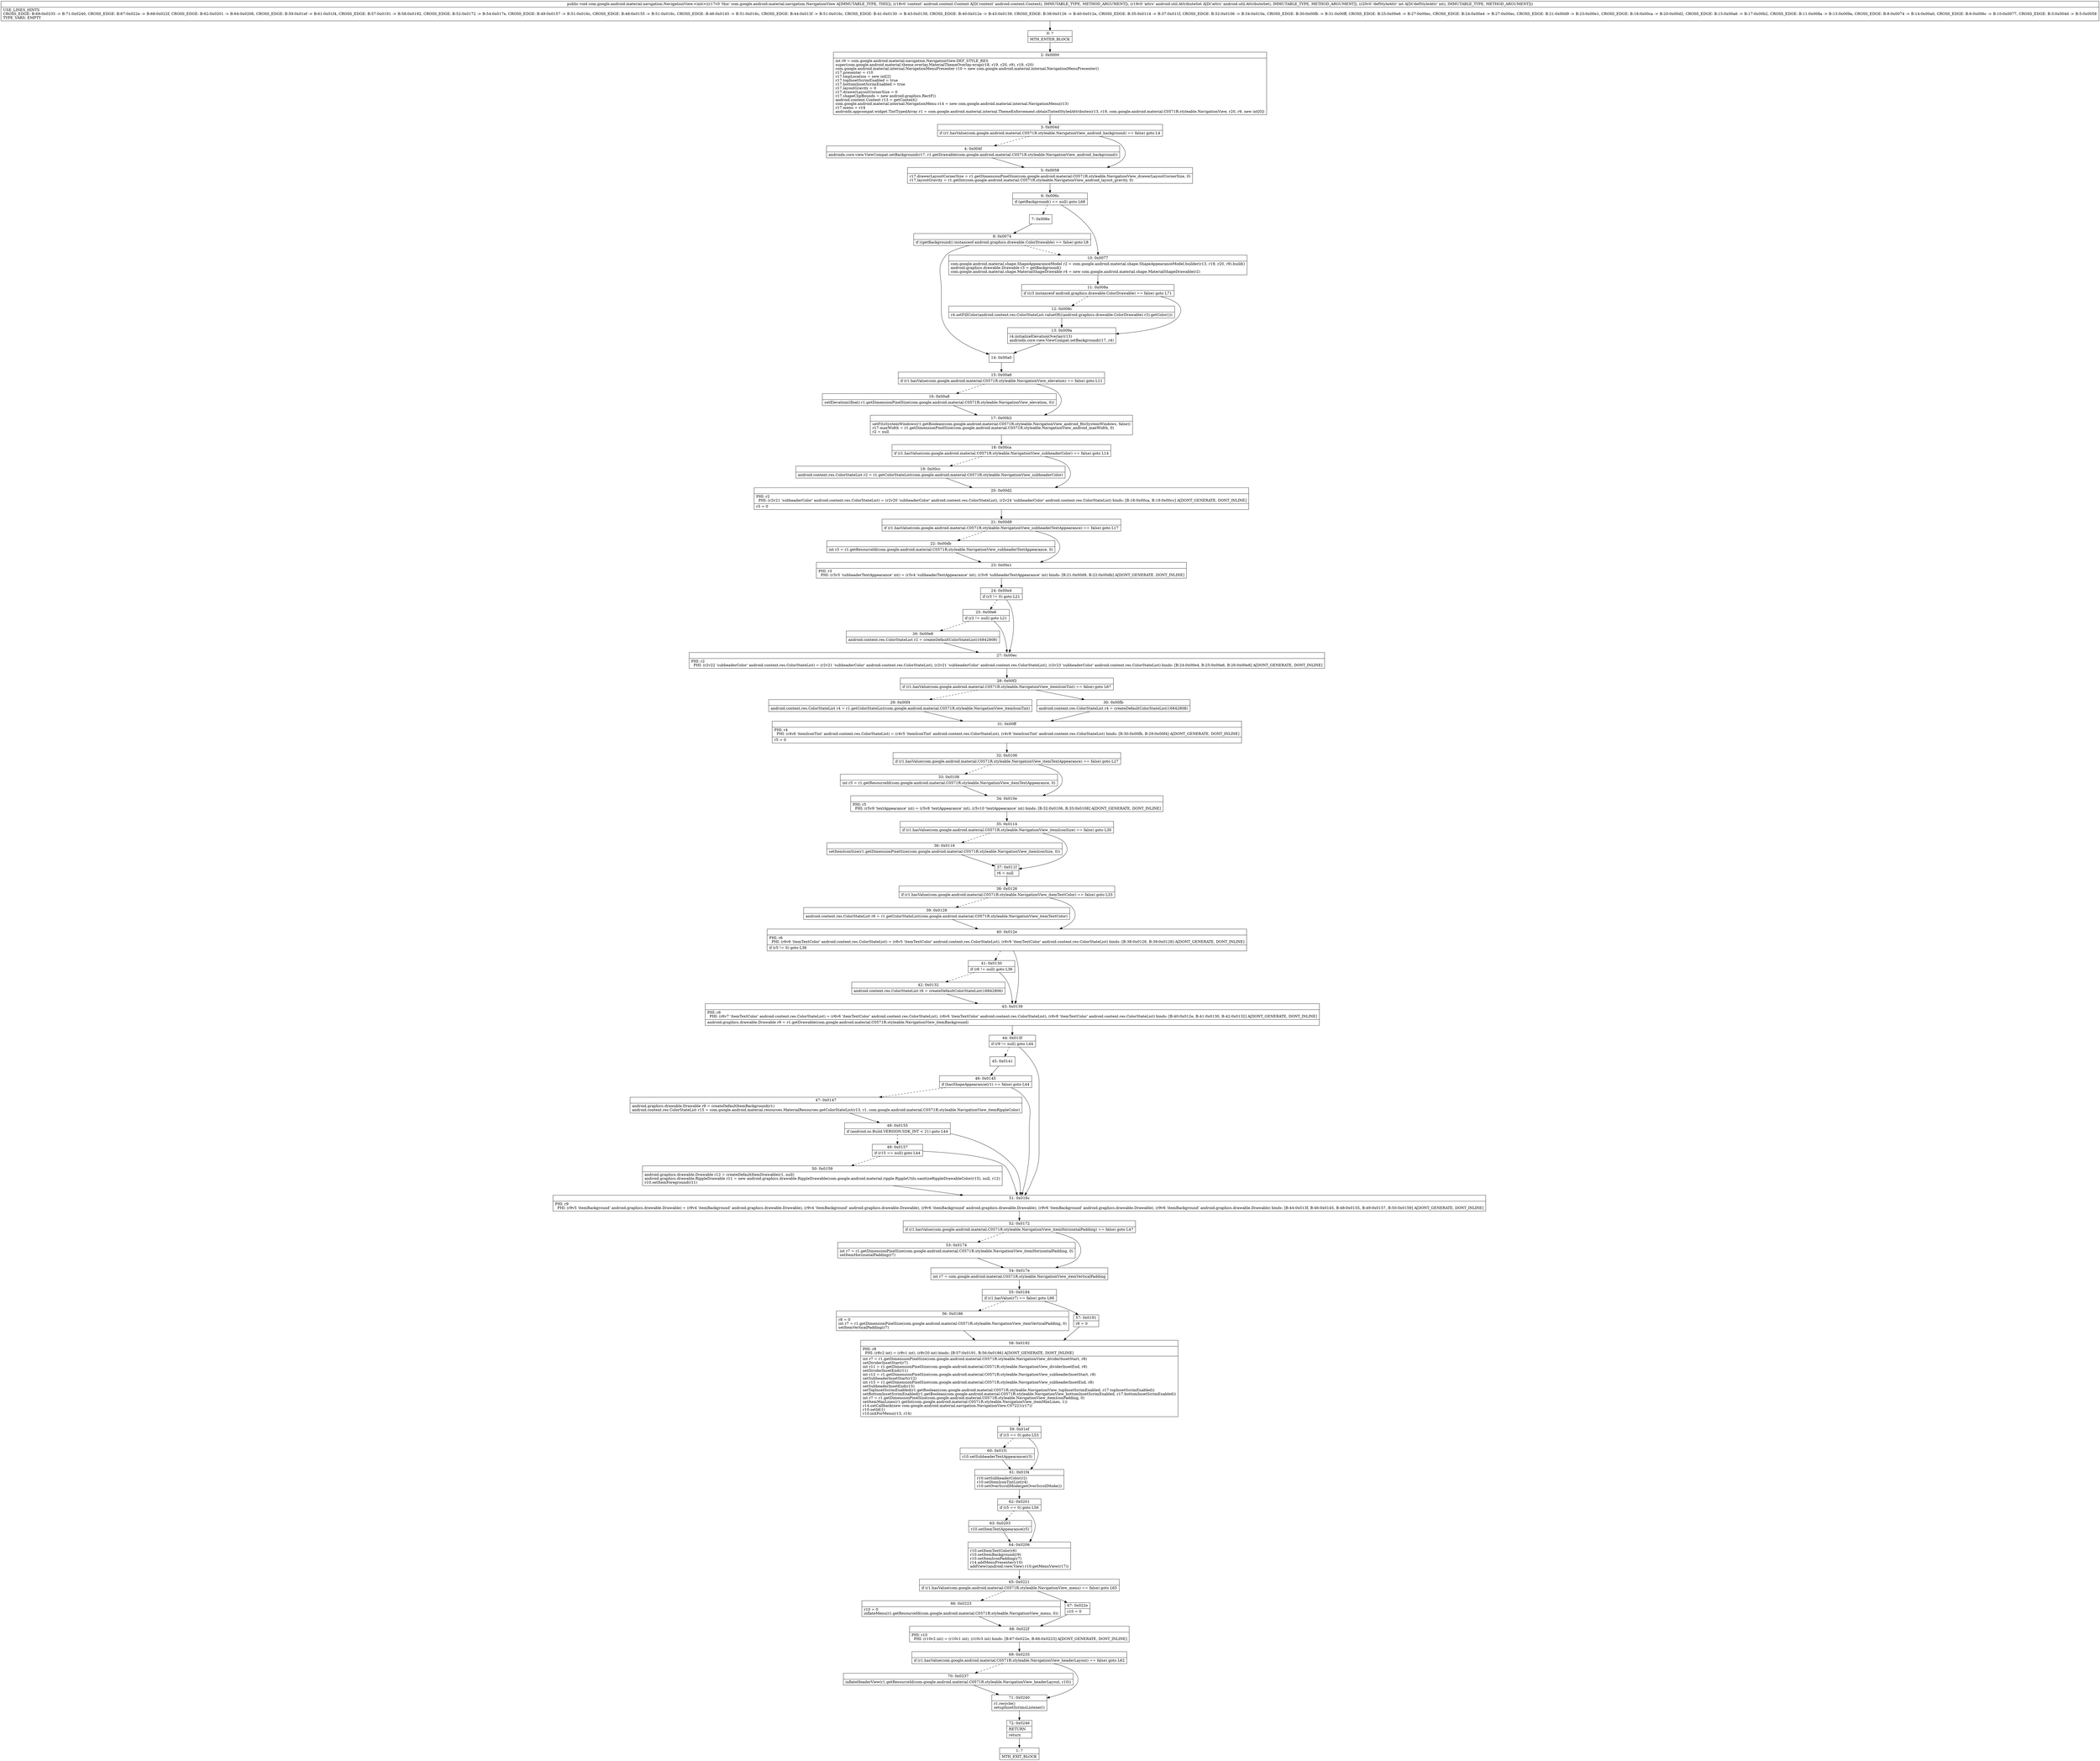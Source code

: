 digraph "CFG forcom.google.android.material.navigation.NavigationView.\<init\>(Landroid\/content\/Context;Landroid\/util\/AttributeSet;I)V" {
Node_0 [shape=record,label="{0\:\ ?|MTH_ENTER_BLOCK\l}"];
Node_2 [shape=record,label="{2\:\ 0x0000|int r9 = com.google.android.material.navigation.NavigationView.DEF_STYLE_RES\lsuper(com.google.android.material.theme.overlay.MaterialThemeOverlay.wrap(r18, r19, r20, r9), r19, r20)\lcom.google.android.material.internal.NavigationMenuPresenter r10 = new com.google.android.material.internal.NavigationMenuPresenter()\lr17.presenter = r10\lr17.tmpLocation = new int[2]\lr17.topInsetScrimEnabled = true\lr17.bottomInsetScrimEnabled = true\lr17.layoutGravity = 0\lr17.drawerLayoutCornerSize = 0\lr17.shapeClipBounds = new android.graphics.RectF()\landroid.content.Context r13 = getContext()\lcom.google.android.material.internal.NavigationMenu r14 = new com.google.android.material.internal.NavigationMenu(r13)\lr17.menu = r14\landroidx.appcompat.widget.TintTypedArray r1 = com.google.android.material.internal.ThemeEnforcement.obtainTintedStyledAttributes(r13, r19, com.google.android.material.C0571R.styleable.NavigationView, r20, r9, new int[0])\l}"];
Node_3 [shape=record,label="{3\:\ 0x004d|if (r1.hasValue(com.google.android.material.C0571R.styleable.NavigationView_android_background) == false) goto L4\l}"];
Node_4 [shape=record,label="{4\:\ 0x004f|androidx.core.view.ViewCompat.setBackground(r17, r1.getDrawable(com.google.android.material.C0571R.styleable.NavigationView_android_background))\l}"];
Node_5 [shape=record,label="{5\:\ 0x0058|r17.drawerLayoutCornerSize = r1.getDimensionPixelSize(com.google.android.material.C0571R.styleable.NavigationView_drawerLayoutCornerSize, 0)\lr17.layoutGravity = r1.getInt(com.google.android.material.C0571R.styleable.NavigationView_android_layout_gravity, 0)\l}"];
Node_6 [shape=record,label="{6\:\ 0x006c|if (getBackground() == null) goto L68\l}"];
Node_7 [shape=record,label="{7\:\ 0x006e}"];
Node_8 [shape=record,label="{8\:\ 0x0074|if ((getBackground() instanceof android.graphics.drawable.ColorDrawable) == false) goto L8\l}"];
Node_14 [shape=record,label="{14\:\ 0x00a0}"];
Node_15 [shape=record,label="{15\:\ 0x00a6|if (r1.hasValue(com.google.android.material.C0571R.styleable.NavigationView_elevation) == false) goto L11\l}"];
Node_16 [shape=record,label="{16\:\ 0x00a8|setElevation((float) r1.getDimensionPixelSize(com.google.android.material.C0571R.styleable.NavigationView_elevation, 0))\l}"];
Node_17 [shape=record,label="{17\:\ 0x00b2|setFitsSystemWindows(r1.getBoolean(com.google.android.material.C0571R.styleable.NavigationView_android_fitsSystemWindows, false))\lr17.maxWidth = r1.getDimensionPixelSize(com.google.android.material.C0571R.styleable.NavigationView_android_maxWidth, 0)\lr2 = null\l}"];
Node_18 [shape=record,label="{18\:\ 0x00ca|if (r1.hasValue(com.google.android.material.C0571R.styleable.NavigationView_subheaderColor) == false) goto L14\l}"];
Node_19 [shape=record,label="{19\:\ 0x00cc|android.content.res.ColorStateList r2 = r1.getColorStateList(com.google.android.material.C0571R.styleable.NavigationView_subheaderColor)\l}"];
Node_20 [shape=record,label="{20\:\ 0x00d2|PHI: r2 \l  PHI: (r2v21 'subheaderColor' android.content.res.ColorStateList) = (r2v20 'subheaderColor' android.content.res.ColorStateList), (r2v24 'subheaderColor' android.content.res.ColorStateList) binds: [B:18:0x00ca, B:19:0x00cc] A[DONT_GENERATE, DONT_INLINE]\l|r3 = 0\l}"];
Node_21 [shape=record,label="{21\:\ 0x00d9|if (r1.hasValue(com.google.android.material.C0571R.styleable.NavigationView_subheaderTextAppearance) == false) goto L17\l}"];
Node_22 [shape=record,label="{22\:\ 0x00db|int r3 = r1.getResourceId(com.google.android.material.C0571R.styleable.NavigationView_subheaderTextAppearance, 0)\l}"];
Node_23 [shape=record,label="{23\:\ 0x00e1|PHI: r3 \l  PHI: (r3v5 'subheaderTextAppearance' int) = (r3v4 'subheaderTextAppearance' int), (r3v6 'subheaderTextAppearance' int) binds: [B:21:0x00d9, B:22:0x00db] A[DONT_GENERATE, DONT_INLINE]\l}"];
Node_24 [shape=record,label="{24\:\ 0x00e4|if (r3 != 0) goto L21\l}"];
Node_25 [shape=record,label="{25\:\ 0x00e6|if (r2 != null) goto L21\l}"];
Node_26 [shape=record,label="{26\:\ 0x00e8|android.content.res.ColorStateList r2 = createDefaultColorStateList(16842808)\l}"];
Node_27 [shape=record,label="{27\:\ 0x00ec|PHI: r2 \l  PHI: (r2v22 'subheaderColor' android.content.res.ColorStateList) = (r2v21 'subheaderColor' android.content.res.ColorStateList), (r2v21 'subheaderColor' android.content.res.ColorStateList), (r2v23 'subheaderColor' android.content.res.ColorStateList) binds: [B:24:0x00e4, B:25:0x00e6, B:26:0x00e8] A[DONT_GENERATE, DONT_INLINE]\l}"];
Node_28 [shape=record,label="{28\:\ 0x00f2|if (r1.hasValue(com.google.android.material.C0571R.styleable.NavigationView_itemIconTint) == false) goto L67\l}"];
Node_29 [shape=record,label="{29\:\ 0x00f4|android.content.res.ColorStateList r4 = r1.getColorStateList(com.google.android.material.C0571R.styleable.NavigationView_itemIconTint)\l}"];
Node_31 [shape=record,label="{31\:\ 0x00ff|PHI: r4 \l  PHI: (r4v6 'itemIconTint' android.content.res.ColorStateList) = (r4v5 'itemIconTint' android.content.res.ColorStateList), (r4v8 'itemIconTint' android.content.res.ColorStateList) binds: [B:30:0x00fb, B:29:0x00f4] A[DONT_GENERATE, DONT_INLINE]\l|r5 = 0\l}"];
Node_32 [shape=record,label="{32\:\ 0x0106|if (r1.hasValue(com.google.android.material.C0571R.styleable.NavigationView_itemTextAppearance) == false) goto L27\l}"];
Node_33 [shape=record,label="{33\:\ 0x0108|int r5 = r1.getResourceId(com.google.android.material.C0571R.styleable.NavigationView_itemTextAppearance, 0)\l}"];
Node_34 [shape=record,label="{34\:\ 0x010e|PHI: r5 \l  PHI: (r5v9 'textAppearance' int) = (r5v8 'textAppearance' int), (r5v10 'textAppearance' int) binds: [B:32:0x0106, B:33:0x0108] A[DONT_GENERATE, DONT_INLINE]\l}"];
Node_35 [shape=record,label="{35\:\ 0x0114|if (r1.hasValue(com.google.android.material.C0571R.styleable.NavigationView_itemIconSize) == false) goto L30\l}"];
Node_36 [shape=record,label="{36\:\ 0x0116|setItemIconSize(r1.getDimensionPixelSize(com.google.android.material.C0571R.styleable.NavigationView_itemIconSize, 0))\l}"];
Node_37 [shape=record,label="{37\:\ 0x011f|r6 = null\l}"];
Node_38 [shape=record,label="{38\:\ 0x0126|if (r1.hasValue(com.google.android.material.C0571R.styleable.NavigationView_itemTextColor) == false) goto L33\l}"];
Node_39 [shape=record,label="{39\:\ 0x0128|android.content.res.ColorStateList r6 = r1.getColorStateList(com.google.android.material.C0571R.styleable.NavigationView_itemTextColor)\l}"];
Node_40 [shape=record,label="{40\:\ 0x012e|PHI: r6 \l  PHI: (r6v6 'itemTextColor' android.content.res.ColorStateList) = (r6v5 'itemTextColor' android.content.res.ColorStateList), (r6v9 'itemTextColor' android.content.res.ColorStateList) binds: [B:38:0x0126, B:39:0x0128] A[DONT_GENERATE, DONT_INLINE]\l|if (r5 != 0) goto L36\l}"];
Node_41 [shape=record,label="{41\:\ 0x0130|if (r6 != null) goto L36\l}"];
Node_42 [shape=record,label="{42\:\ 0x0132|android.content.res.ColorStateList r6 = createDefaultColorStateList(16842806)\l}"];
Node_43 [shape=record,label="{43\:\ 0x0139|PHI: r6 \l  PHI: (r6v7 'itemTextColor' android.content.res.ColorStateList) = (r6v6 'itemTextColor' android.content.res.ColorStateList), (r6v6 'itemTextColor' android.content.res.ColorStateList), (r6v8 'itemTextColor' android.content.res.ColorStateList) binds: [B:40:0x012e, B:41:0x0130, B:42:0x0132] A[DONT_GENERATE, DONT_INLINE]\l|android.graphics.drawable.Drawable r9 = r1.getDrawable(com.google.android.material.C0571R.styleable.NavigationView_itemBackground)\l}"];
Node_44 [shape=record,label="{44\:\ 0x013f|if (r9 != null) goto L44\l}"];
Node_45 [shape=record,label="{45\:\ 0x0141}"];
Node_46 [shape=record,label="{46\:\ 0x0145|if (hasShapeAppearance(r1) == false) goto L44\l}"];
Node_47 [shape=record,label="{47\:\ 0x0147|android.graphics.drawable.Drawable r9 = createDefaultItemBackground(r1)\landroid.content.res.ColorStateList r15 = com.google.android.material.resources.MaterialResources.getColorStateList(r13, r1, com.google.android.material.C0571R.styleable.NavigationView_itemRippleColor)\l}"];
Node_48 [shape=record,label="{48\:\ 0x0155|if (android.os.Build.VERSION.SDK_INT \< 21) goto L44\l}"];
Node_49 [shape=record,label="{49\:\ 0x0157|if (r15 == null) goto L44\l}"];
Node_50 [shape=record,label="{50\:\ 0x0159|android.graphics.drawable.Drawable r12 = createDefaultItemDrawable(r1, null)\landroid.graphics.drawable.RippleDrawable r11 = new android.graphics.drawable.RippleDrawable(com.google.android.material.ripple.RippleUtils.sanitizeRippleDrawableColor(r15), null, r12)\lr10.setItemForeground(r11)\l}"];
Node_51 [shape=record,label="{51\:\ 0x016c|PHI: r9 \l  PHI: (r9v5 'itemBackground' android.graphics.drawable.Drawable) = (r9v4 'itemBackground' android.graphics.drawable.Drawable), (r9v4 'itemBackground' android.graphics.drawable.Drawable), (r9v6 'itemBackground' android.graphics.drawable.Drawable), (r9v6 'itemBackground' android.graphics.drawable.Drawable), (r9v6 'itemBackground' android.graphics.drawable.Drawable) binds: [B:44:0x013f, B:46:0x0145, B:48:0x0155, B:49:0x0157, B:50:0x0159] A[DONT_GENERATE, DONT_INLINE]\l}"];
Node_52 [shape=record,label="{52\:\ 0x0172|if (r1.hasValue(com.google.android.material.C0571R.styleable.NavigationView_itemHorizontalPadding) == false) goto L47\l}"];
Node_53 [shape=record,label="{53\:\ 0x0174|int r7 = r1.getDimensionPixelSize(com.google.android.material.C0571R.styleable.NavigationView_itemHorizontalPadding, 0)\lsetItemHorizontalPadding(r7)\l}"];
Node_54 [shape=record,label="{54\:\ 0x017e|int r7 = com.google.android.material.C0571R.styleable.NavigationView_itemVerticalPadding\l}"];
Node_55 [shape=record,label="{55\:\ 0x0184|if (r1.hasValue(r7) == false) goto L66\l}"];
Node_56 [shape=record,label="{56\:\ 0x0186|r8 = 0\lint r7 = r1.getDimensionPixelSize(com.google.android.material.C0571R.styleable.NavigationView_itemVerticalPadding, 0)\lsetItemVerticalPadding(r7)\l}"];
Node_58 [shape=record,label="{58\:\ 0x0192|PHI: r8 \l  PHI: (r8v2 int) = (r8v1 int), (r8v20 int) binds: [B:57:0x0191, B:56:0x0186] A[DONT_GENERATE, DONT_INLINE]\l|int r7 = r1.getDimensionPixelSize(com.google.android.material.C0571R.styleable.NavigationView_dividerInsetStart, r8)\lsetDividerInsetStart(r7)\lint r11 = r1.getDimensionPixelSize(com.google.android.material.C0571R.styleable.NavigationView_dividerInsetEnd, r8)\lsetDividerInsetEnd(r11)\lint r12 = r1.getDimensionPixelSize(com.google.android.material.C0571R.styleable.NavigationView_subheaderInsetStart, r8)\lsetSubheaderInsetStart(r12)\lint r15 = r1.getDimensionPixelSize(com.google.android.material.C0571R.styleable.NavigationView_subheaderInsetEnd, r8)\lsetSubheaderInsetEnd(r15)\lsetTopInsetScrimEnabled(r1.getBoolean(com.google.android.material.C0571R.styleable.NavigationView_topInsetScrimEnabled, r17.topInsetScrimEnabled))\lsetBottomInsetScrimEnabled(r1.getBoolean(com.google.android.material.C0571R.styleable.NavigationView_bottomInsetScrimEnabled, r17.bottomInsetScrimEnabled))\lint r7 = r1.getDimensionPixelSize(com.google.android.material.C0571R.styleable.NavigationView_itemIconPadding, 0)\lsetItemMaxLines(r1.getInt(com.google.android.material.C0571R.styleable.NavigationView_itemMaxLines, 1))\lr14.setCallback(new com.google.android.material.navigation.NavigationView.C07221(r17))\lr10.setId(1)\lr10.initForMenu(r13, r14)\l}"];
Node_59 [shape=record,label="{59\:\ 0x01ef|if (r3 == 0) goto L53\l}"];
Node_60 [shape=record,label="{60\:\ 0x01f1|r10.setSubheaderTextAppearance(r3)\l}"];
Node_61 [shape=record,label="{61\:\ 0x01f4|r10.setSubheaderColor(r2)\lr10.setItemIconTintList(r4)\lr10.setOverScrollMode(getOverScrollMode())\l}"];
Node_62 [shape=record,label="{62\:\ 0x0201|if (r5 == 0) goto L56\l}"];
Node_63 [shape=record,label="{63\:\ 0x0203|r10.setItemTextAppearance(r5)\l}"];
Node_64 [shape=record,label="{64\:\ 0x0206|r10.setItemTextColor(r6)\lr10.setItemBackground(r9)\lr10.setItemIconPadding(r7)\lr14.addMenuPresenter(r10)\laddView((android.view.View) r10.getMenuView(r17))\l}"];
Node_65 [shape=record,label="{65\:\ 0x0221|if (r1.hasValue(com.google.android.material.C0571R.styleable.NavigationView_menu) == false) goto L65\l}"];
Node_66 [shape=record,label="{66\:\ 0x0223|r10 = 0\linflateMenu(r1.getResourceId(com.google.android.material.C0571R.styleable.NavigationView_menu, 0))\l}"];
Node_68 [shape=record,label="{68\:\ 0x022f|PHI: r10 \l  PHI: (r10v2 int) = (r10v1 int), (r10v3 int) binds: [B:67:0x022e, B:66:0x0223] A[DONT_GENERATE, DONT_INLINE]\l}"];
Node_69 [shape=record,label="{69\:\ 0x0235|if (r1.hasValue(com.google.android.material.C0571R.styleable.NavigationView_headerLayout) == false) goto L62\l}"];
Node_70 [shape=record,label="{70\:\ 0x0237|inflateHeaderView(r1.getResourceId(com.google.android.material.C0571R.styleable.NavigationView_headerLayout, r10))\l}"];
Node_71 [shape=record,label="{71\:\ 0x0240|r1.recycle()\lsetupInsetScrimsListener()\l}"];
Node_72 [shape=record,label="{72\:\ 0x0246|RETURN\l|return\l}"];
Node_1 [shape=record,label="{1\:\ ?|MTH_EXIT_BLOCK\l}"];
Node_67 [shape=record,label="{67\:\ 0x022e|r10 = 0\l}"];
Node_57 [shape=record,label="{57\:\ 0x0191|r8 = 0\l}"];
Node_30 [shape=record,label="{30\:\ 0x00fb|android.content.res.ColorStateList r4 = createDefaultColorStateList(16842808)\l}"];
Node_10 [shape=record,label="{10\:\ 0x0077|com.google.android.material.shape.ShapeAppearanceModel r2 = com.google.android.material.shape.ShapeAppearanceModel.builder(r13, r19, r20, r9).build()\landroid.graphics.drawable.Drawable r3 = getBackground()\lcom.google.android.material.shape.MaterialShapeDrawable r4 = new com.google.android.material.shape.MaterialShapeDrawable(r2)\l}"];
Node_11 [shape=record,label="{11\:\ 0x008a|if ((r3 instanceof android.graphics.drawable.ColorDrawable) == false) goto L71\l}"];
Node_12 [shape=record,label="{12\:\ 0x008c|r4.setFillColor(android.content.res.ColorStateList.valueOf(((android.graphics.drawable.ColorDrawable) r3).getColor()))\l}"];
Node_13 [shape=record,label="{13\:\ 0x009a|r4.initializeElevationOverlay(r13)\landroidx.core.view.ViewCompat.setBackground(r17, r4)\l}"];
MethodNode[shape=record,label="{public void com.google.android.material.navigation.NavigationView.\<init\>((r17v0 'this' com.google.android.material.navigation.NavigationView A[IMMUTABLE_TYPE, THIS]), (r18v0 'context' android.content.Context A[D('context' android.content.Context), IMMUTABLE_TYPE, METHOD_ARGUMENT]), (r19v0 'attrs' android.util.AttributeSet A[D('attrs' android.util.AttributeSet), IMMUTABLE_TYPE, METHOD_ARGUMENT]), (r20v0 'defStyleAttr' int A[D('defStyleAttr' int), IMMUTABLE_TYPE, METHOD_ARGUMENT]))  | USE_LINES_HINTS\lCROSS_EDGE: B:69:0x0235 \-\> B:71:0x0240, CROSS_EDGE: B:67:0x022e \-\> B:68:0x022f, CROSS_EDGE: B:62:0x0201 \-\> B:64:0x0206, CROSS_EDGE: B:59:0x01ef \-\> B:61:0x01f4, CROSS_EDGE: B:57:0x0191 \-\> B:58:0x0192, CROSS_EDGE: B:52:0x0172 \-\> B:54:0x017e, CROSS_EDGE: B:49:0x0157 \-\> B:51:0x016c, CROSS_EDGE: B:48:0x0155 \-\> B:51:0x016c, CROSS_EDGE: B:46:0x0145 \-\> B:51:0x016c, CROSS_EDGE: B:44:0x013f \-\> B:51:0x016c, CROSS_EDGE: B:41:0x0130 \-\> B:43:0x0139, CROSS_EDGE: B:40:0x012e \-\> B:43:0x0139, CROSS_EDGE: B:38:0x0126 \-\> B:40:0x012e, CROSS_EDGE: B:35:0x0114 \-\> B:37:0x011f, CROSS_EDGE: B:32:0x0106 \-\> B:34:0x010e, CROSS_EDGE: B:30:0x00fb \-\> B:31:0x00ff, CROSS_EDGE: B:25:0x00e6 \-\> B:27:0x00ec, CROSS_EDGE: B:24:0x00e4 \-\> B:27:0x00ec, CROSS_EDGE: B:21:0x00d9 \-\> B:23:0x00e1, CROSS_EDGE: B:18:0x00ca \-\> B:20:0x00d2, CROSS_EDGE: B:15:0x00a6 \-\> B:17:0x00b2, CROSS_EDGE: B:11:0x008a \-\> B:13:0x009a, CROSS_EDGE: B:8:0x0074 \-\> B:14:0x00a0, CROSS_EDGE: B:6:0x006c \-\> B:10:0x0077, CROSS_EDGE: B:3:0x004d \-\> B:5:0x0058\lTYPE_VARS: EMPTY\l}"];
MethodNode -> Node_0;Node_0 -> Node_2;
Node_2 -> Node_3;
Node_3 -> Node_4[style=dashed];
Node_3 -> Node_5;
Node_4 -> Node_5;
Node_5 -> Node_6;
Node_6 -> Node_7[style=dashed];
Node_6 -> Node_10;
Node_7 -> Node_8;
Node_8 -> Node_10[style=dashed];
Node_8 -> Node_14;
Node_14 -> Node_15;
Node_15 -> Node_16[style=dashed];
Node_15 -> Node_17;
Node_16 -> Node_17;
Node_17 -> Node_18;
Node_18 -> Node_19[style=dashed];
Node_18 -> Node_20;
Node_19 -> Node_20;
Node_20 -> Node_21;
Node_21 -> Node_22[style=dashed];
Node_21 -> Node_23;
Node_22 -> Node_23;
Node_23 -> Node_24;
Node_24 -> Node_25[style=dashed];
Node_24 -> Node_27;
Node_25 -> Node_26[style=dashed];
Node_25 -> Node_27;
Node_26 -> Node_27;
Node_27 -> Node_28;
Node_28 -> Node_29[style=dashed];
Node_28 -> Node_30;
Node_29 -> Node_31;
Node_31 -> Node_32;
Node_32 -> Node_33[style=dashed];
Node_32 -> Node_34;
Node_33 -> Node_34;
Node_34 -> Node_35;
Node_35 -> Node_36[style=dashed];
Node_35 -> Node_37;
Node_36 -> Node_37;
Node_37 -> Node_38;
Node_38 -> Node_39[style=dashed];
Node_38 -> Node_40;
Node_39 -> Node_40;
Node_40 -> Node_41[style=dashed];
Node_40 -> Node_43;
Node_41 -> Node_42[style=dashed];
Node_41 -> Node_43;
Node_42 -> Node_43;
Node_43 -> Node_44;
Node_44 -> Node_45[style=dashed];
Node_44 -> Node_51;
Node_45 -> Node_46;
Node_46 -> Node_47[style=dashed];
Node_46 -> Node_51;
Node_47 -> Node_48;
Node_48 -> Node_49[style=dashed];
Node_48 -> Node_51;
Node_49 -> Node_50[style=dashed];
Node_49 -> Node_51;
Node_50 -> Node_51;
Node_51 -> Node_52;
Node_52 -> Node_53[style=dashed];
Node_52 -> Node_54;
Node_53 -> Node_54;
Node_54 -> Node_55;
Node_55 -> Node_56[style=dashed];
Node_55 -> Node_57;
Node_56 -> Node_58;
Node_58 -> Node_59;
Node_59 -> Node_60[style=dashed];
Node_59 -> Node_61;
Node_60 -> Node_61;
Node_61 -> Node_62;
Node_62 -> Node_63[style=dashed];
Node_62 -> Node_64;
Node_63 -> Node_64;
Node_64 -> Node_65;
Node_65 -> Node_66[style=dashed];
Node_65 -> Node_67;
Node_66 -> Node_68;
Node_68 -> Node_69;
Node_69 -> Node_70[style=dashed];
Node_69 -> Node_71;
Node_70 -> Node_71;
Node_71 -> Node_72;
Node_72 -> Node_1;
Node_67 -> Node_68;
Node_57 -> Node_58;
Node_30 -> Node_31;
Node_10 -> Node_11;
Node_11 -> Node_12[style=dashed];
Node_11 -> Node_13;
Node_12 -> Node_13;
Node_13 -> Node_14;
}

